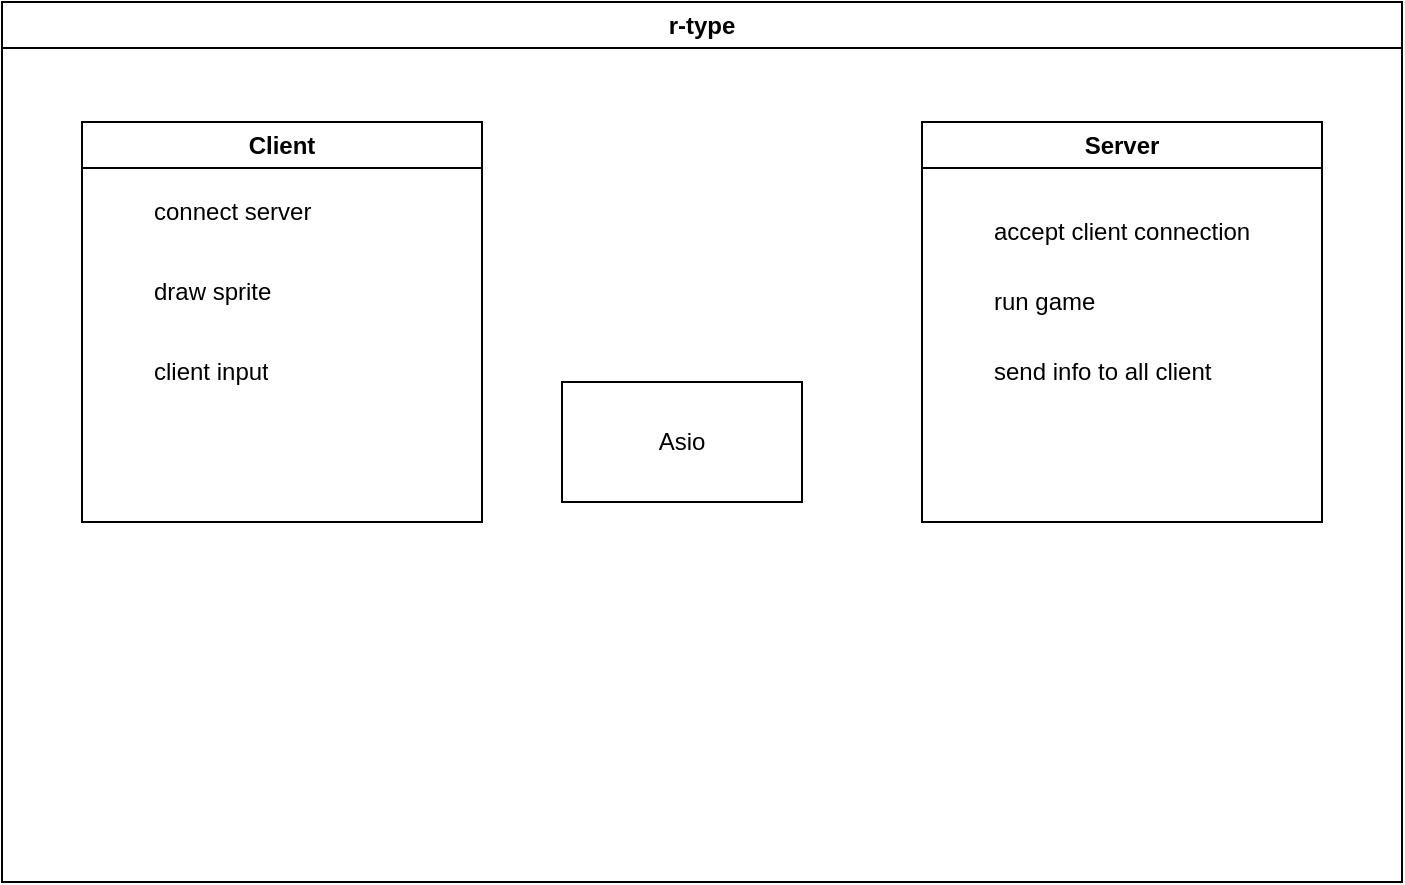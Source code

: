 <mxfile>
    <diagram name="Page-1" id="OnYu8E4_LFuYqcuafDaF">
        <mxGraphModel dx="956" dy="552" grid="1" gridSize="10" guides="1" tooltips="1" connect="1" arrows="1" fold="1" page="1" pageScale="1" pageWidth="850" pageHeight="1100" math="0" shadow="0">
            <root>
                <mxCell id="0"/>
                <mxCell id="1" parent="0"/>
                <mxCell id="50" value="r-type" style="swimlane;whiteSpace=wrap;html=1;gradientColor=none;labelBackgroundColor=none;" vertex="1" parent="1">
                    <mxGeometry x="60" y="150" width="700" height="440" as="geometry"/>
                </mxCell>
                <mxCell id="48" value="Client" style="swimlane;whiteSpace=wrap;html=1;gradientColor=none;labelBackgroundColor=none;" vertex="1" parent="50">
                    <mxGeometry x="40" y="60" width="200" height="200" as="geometry"/>
                </mxCell>
                <mxCell id="54" value="connect server" style="text;strokeColor=none;fillColor=none;align=left;verticalAlign=middle;spacingLeft=4;spacingRight=4;overflow=hidden;points=[[0,0.5],[1,0.5]];portConstraint=eastwest;rotatable=0;whiteSpace=wrap;html=1;labelBackgroundColor=none;" vertex="1" parent="48">
                    <mxGeometry x="30" y="30" width="140" height="30" as="geometry"/>
                </mxCell>
                <mxCell id="56" value="draw sprite" style="text;strokeColor=none;fillColor=none;align=left;verticalAlign=middle;spacingLeft=4;spacingRight=4;overflow=hidden;points=[[0,0.5],[1,0.5]];portConstraint=eastwest;rotatable=0;whiteSpace=wrap;html=1;labelBackgroundColor=none;" vertex="1" parent="48">
                    <mxGeometry x="30" y="70" width="140" height="30" as="geometry"/>
                </mxCell>
                <mxCell id="57" value="client input" style="text;strokeColor=none;fillColor=none;align=left;verticalAlign=middle;spacingLeft=4;spacingRight=4;overflow=hidden;points=[[0,0.5],[1,0.5]];portConstraint=eastwest;rotatable=0;whiteSpace=wrap;html=1;labelBackgroundColor=none;" vertex="1" parent="48">
                    <mxGeometry x="30" y="110" width="140" height="30" as="geometry"/>
                </mxCell>
                <mxCell id="49" value="Server" style="swimlane;whiteSpace=wrap;html=1;gradientColor=none;labelBackgroundColor=none;" vertex="1" parent="50">
                    <mxGeometry x="460" y="60" width="200" height="200" as="geometry"/>
                </mxCell>
                <mxCell id="58" value="accept client connection" style="text;strokeColor=none;fillColor=none;align=left;verticalAlign=middle;spacingLeft=4;spacingRight=4;overflow=hidden;points=[[0,0.5],[1,0.5]];portConstraint=eastwest;rotatable=0;whiteSpace=wrap;html=1;labelBackgroundColor=none;" vertex="1" parent="49">
                    <mxGeometry x="30" y="40" width="140" height="30" as="geometry"/>
                </mxCell>
                <mxCell id="59" value="run game" style="text;strokeColor=none;fillColor=none;align=left;verticalAlign=middle;spacingLeft=4;spacingRight=4;overflow=hidden;points=[[0,0.5],[1,0.5]];portConstraint=eastwest;rotatable=0;whiteSpace=wrap;html=1;labelBackgroundColor=none;" vertex="1" parent="49">
                    <mxGeometry x="30" y="75" width="140" height="30" as="geometry"/>
                </mxCell>
                <mxCell id="60" value="send info to all client" style="text;strokeColor=none;fillColor=none;align=left;verticalAlign=middle;spacingLeft=4;spacingRight=4;overflow=hidden;points=[[0,0.5],[1,0.5]];portConstraint=eastwest;rotatable=0;whiteSpace=wrap;html=1;labelBackgroundColor=none;" vertex="1" parent="49">
                    <mxGeometry x="30" y="110" width="140" height="30" as="geometry"/>
                </mxCell>
                <mxCell id="51" value="Asio" style="rounded=0;whiteSpace=wrap;html=1;labelBackgroundColor=none;gradientColor=none;" vertex="1" parent="50">
                    <mxGeometry x="280" y="190" width="120" height="60" as="geometry"/>
                </mxCell>
            </root>
        </mxGraphModel>
    </diagram>
</mxfile>